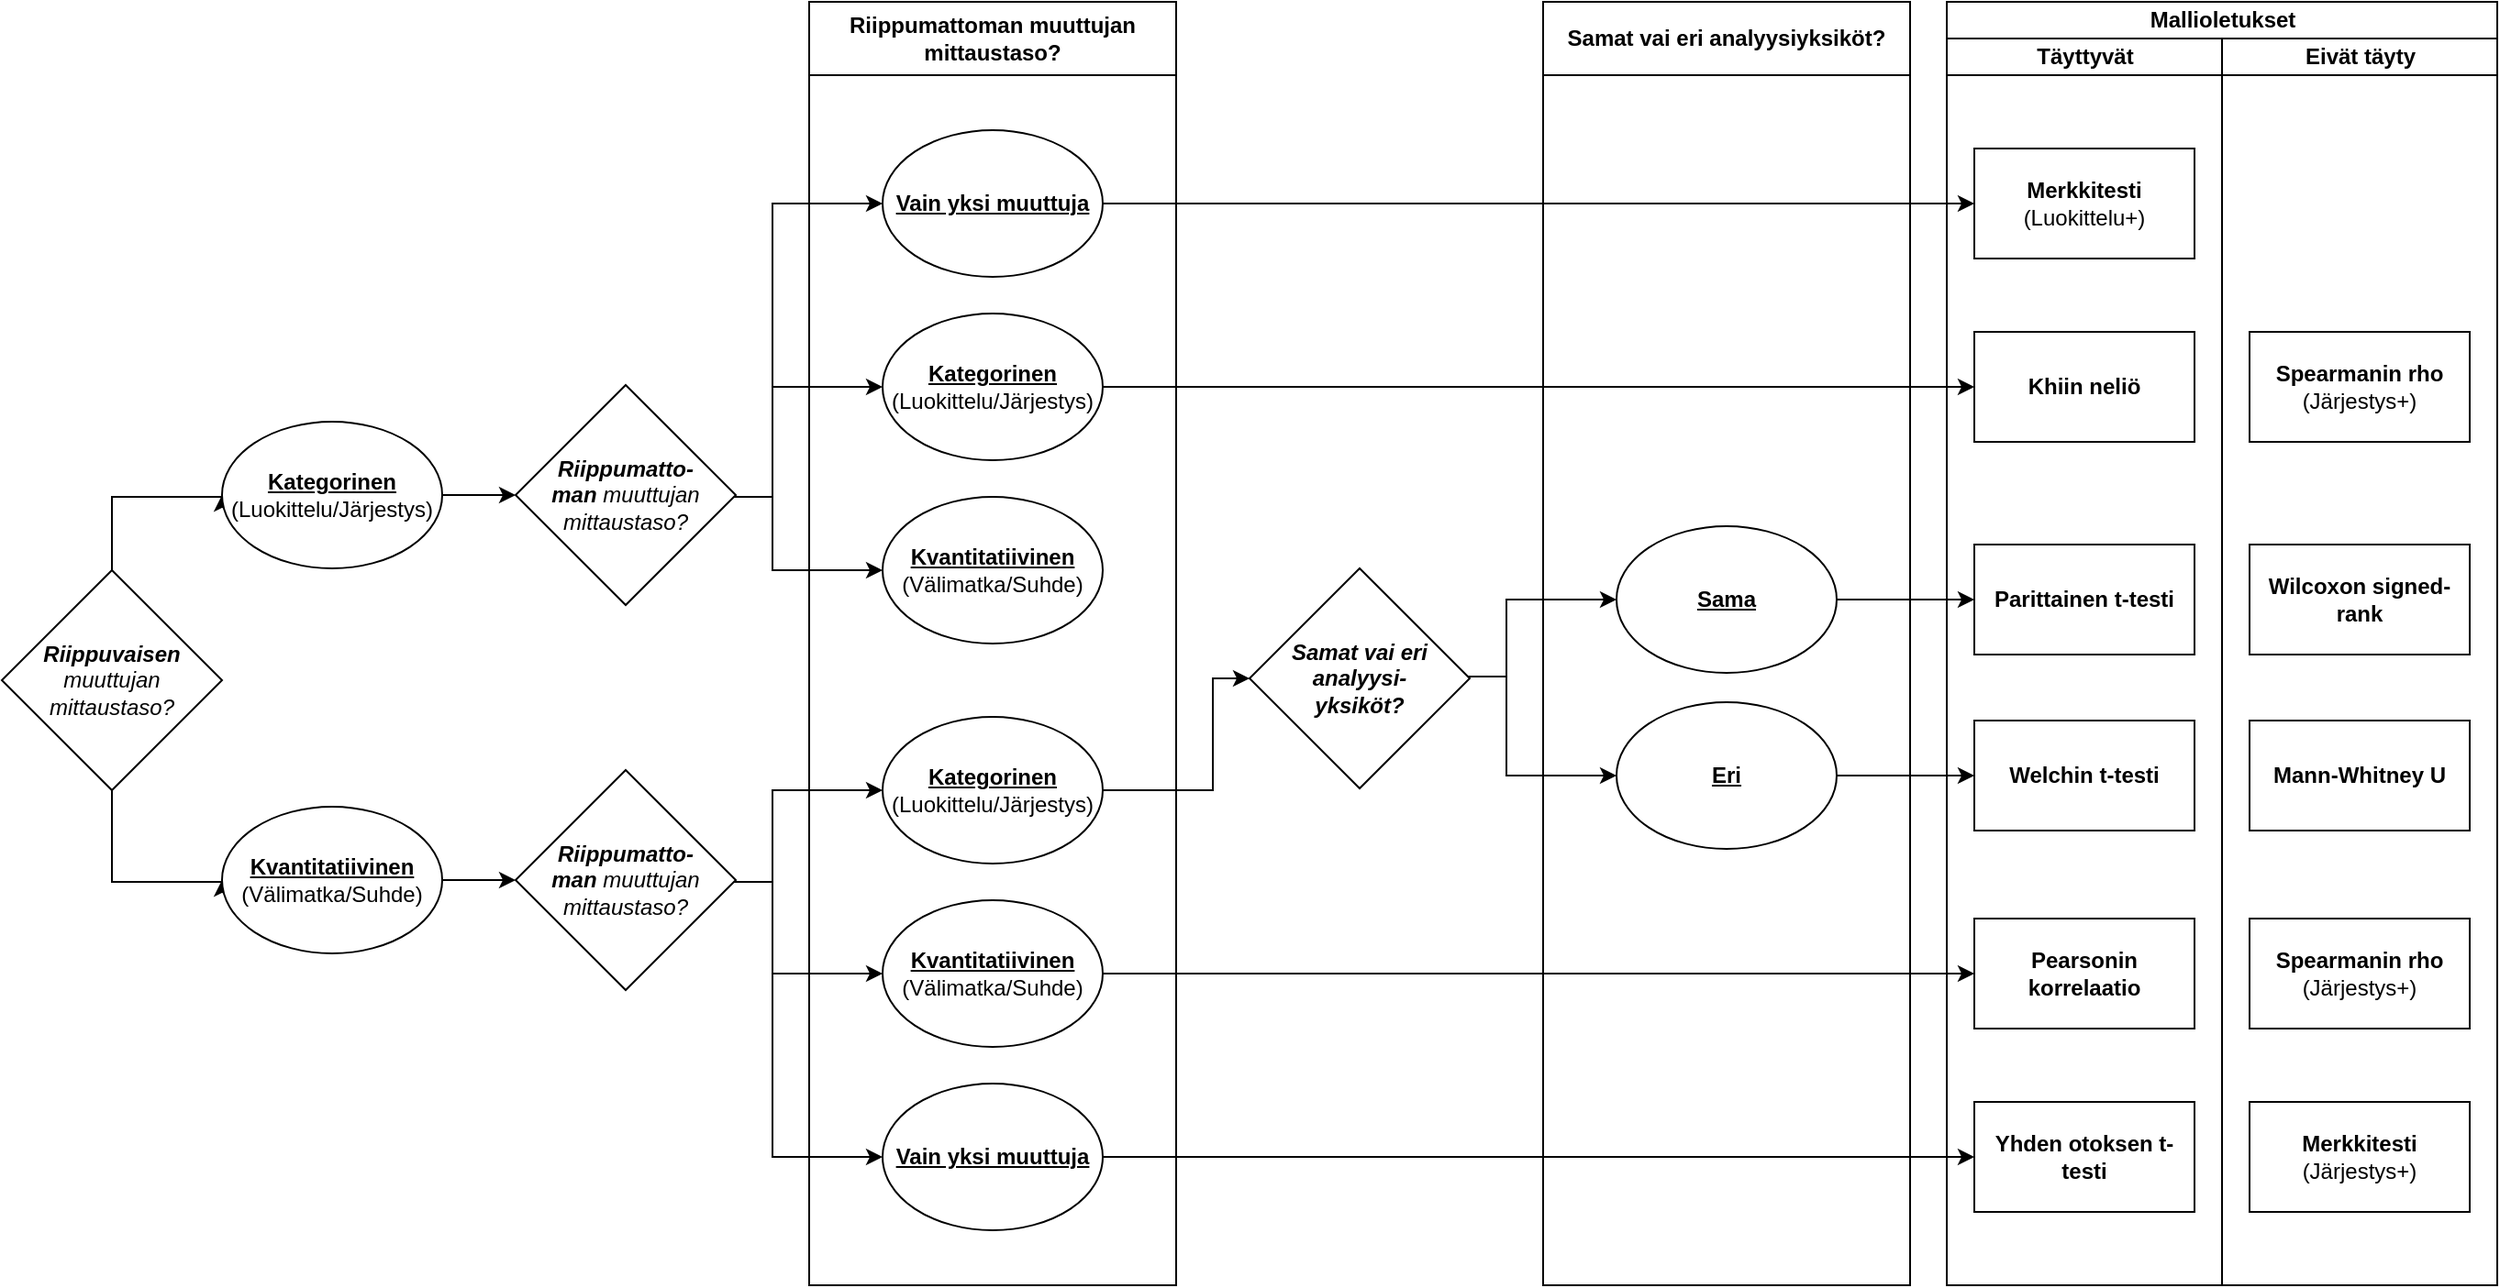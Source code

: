 <mxfile version="21.6.9" type="device">
  <diagram name="Sivu-1" id="42aNmV_vkJAVJoLE6L71">
    <mxGraphModel dx="1615" dy="894" grid="1" gridSize="10" guides="1" tooltips="1" connect="1" arrows="1" fold="1" page="1" pageScale="1" pageWidth="1169" pageHeight="827" math="0" shadow="0">
      <root>
        <mxCell id="0" />
        <mxCell id="1" parent="0" />
        <mxCell id="J3R2ZRrOor7xrpqk1hzg-25" style="edgeStyle=orthogonalEdgeStyle;rounded=0;orthogonalLoop=1;jettySize=auto;html=1;entryX=0;entryY=0.5;entryDx=0;entryDy=0;" edge="1" parent="1" source="J3R2ZRrOor7xrpqk1hzg-1" target="J3R2ZRrOor7xrpqk1hzg-2">
          <mxGeometry relative="1" as="geometry">
            <Array as="points">
              <mxPoint x="80" y="310" />
            </Array>
          </mxGeometry>
        </mxCell>
        <mxCell id="J3R2ZRrOor7xrpqk1hzg-26" style="edgeStyle=orthogonalEdgeStyle;rounded=0;orthogonalLoop=1;jettySize=auto;html=1;entryX=0;entryY=0.5;entryDx=0;entryDy=0;" edge="1" parent="1" source="J3R2ZRrOor7xrpqk1hzg-1" target="J3R2ZRrOor7xrpqk1hzg-3">
          <mxGeometry relative="1" as="geometry">
            <Array as="points">
              <mxPoint x="80" y="520" />
            </Array>
          </mxGeometry>
        </mxCell>
        <mxCell id="J3R2ZRrOor7xrpqk1hzg-1" value="&lt;i&gt;&lt;b&gt;Riippuvaisen &lt;/b&gt;muuttujan mittaustaso?&lt;/i&gt;" style="rhombus;whiteSpace=wrap;html=1;" vertex="1" parent="1">
          <mxGeometry x="20" y="350" width="120" height="120" as="geometry" />
        </mxCell>
        <mxCell id="J3R2ZRrOor7xrpqk1hzg-28" style="edgeStyle=orthogonalEdgeStyle;rounded=0;orthogonalLoop=1;jettySize=auto;html=1;entryX=0;entryY=0.5;entryDx=0;entryDy=0;" edge="1" parent="1" source="J3R2ZRrOor7xrpqk1hzg-2" target="J3R2ZRrOor7xrpqk1hzg-4">
          <mxGeometry relative="1" as="geometry" />
        </mxCell>
        <mxCell id="J3R2ZRrOor7xrpqk1hzg-2" value="&lt;u&gt;&lt;b&gt;Kategorinen&lt;/b&gt;&lt;/u&gt;&lt;br&gt;(Luokittelu/Järjestys)" style="ellipse;whiteSpace=wrap;html=1;" vertex="1" parent="1">
          <mxGeometry x="140" y="269" width="120" height="80" as="geometry" />
        </mxCell>
        <mxCell id="J3R2ZRrOor7xrpqk1hzg-27" style="edgeStyle=orthogonalEdgeStyle;rounded=0;orthogonalLoop=1;jettySize=auto;html=1;entryX=0;entryY=0.5;entryDx=0;entryDy=0;" edge="1" parent="1" source="J3R2ZRrOor7xrpqk1hzg-3" target="J3R2ZRrOor7xrpqk1hzg-5">
          <mxGeometry relative="1" as="geometry" />
        </mxCell>
        <mxCell id="J3R2ZRrOor7xrpqk1hzg-3" value="&lt;u&gt;&lt;b&gt;Kvantitatiivinen&lt;/b&gt;&lt;/u&gt;&lt;br&gt;(Välimatka/Suhde)" style="ellipse;whiteSpace=wrap;html=1;" vertex="1" parent="1">
          <mxGeometry x="140" y="479" width="120" height="80" as="geometry" />
        </mxCell>
        <mxCell id="J3R2ZRrOor7xrpqk1hzg-32" style="edgeStyle=orthogonalEdgeStyle;rounded=0;orthogonalLoop=1;jettySize=auto;html=1;entryX=0;entryY=0.5;entryDx=0;entryDy=0;" edge="1" parent="1" source="J3R2ZRrOor7xrpqk1hzg-4" target="J3R2ZRrOor7xrpqk1hzg-7">
          <mxGeometry relative="1" as="geometry">
            <Array as="points">
              <mxPoint x="440" y="310" />
              <mxPoint x="440" y="350" />
            </Array>
          </mxGeometry>
        </mxCell>
        <mxCell id="J3R2ZRrOor7xrpqk1hzg-33" style="edgeStyle=orthogonalEdgeStyle;rounded=0;orthogonalLoop=1;jettySize=auto;html=1;entryX=0;entryY=0.5;entryDx=0;entryDy=0;" edge="1" parent="1" source="J3R2ZRrOor7xrpqk1hzg-4" target="J3R2ZRrOor7xrpqk1hzg-6">
          <mxGeometry relative="1" as="geometry">
            <Array as="points">
              <mxPoint x="440" y="310" />
              <mxPoint x="440" y="250" />
            </Array>
          </mxGeometry>
        </mxCell>
        <mxCell id="J3R2ZRrOor7xrpqk1hzg-34" style="edgeStyle=orthogonalEdgeStyle;rounded=0;orthogonalLoop=1;jettySize=auto;html=1;entryX=0;entryY=0.5;entryDx=0;entryDy=0;" edge="1" parent="1" source="J3R2ZRrOor7xrpqk1hzg-4" target="J3R2ZRrOor7xrpqk1hzg-24">
          <mxGeometry relative="1" as="geometry">
            <Array as="points">
              <mxPoint x="440" y="310" />
              <mxPoint x="440" y="150" />
            </Array>
          </mxGeometry>
        </mxCell>
        <mxCell id="J3R2ZRrOor7xrpqk1hzg-4" value="&lt;i&gt;&lt;b&gt;Riippumatto-&lt;br&gt;man&amp;nbsp;&lt;/b&gt;muuttujan mittaustaso?&lt;/i&gt;" style="rhombus;html=1;whiteSpace=wrap;" vertex="1" parent="1">
          <mxGeometry x="300" y="249" width="120" height="120" as="geometry" />
        </mxCell>
        <mxCell id="J3R2ZRrOor7xrpqk1hzg-29" style="edgeStyle=orthogonalEdgeStyle;rounded=0;orthogonalLoop=1;jettySize=auto;html=1;entryX=0;entryY=0.5;entryDx=0;entryDy=0;" edge="1" parent="1" source="J3R2ZRrOor7xrpqk1hzg-5" target="J3R2ZRrOor7xrpqk1hzg-8">
          <mxGeometry relative="1" as="geometry">
            <Array as="points">
              <mxPoint x="440" y="520" />
              <mxPoint x="440" y="470" />
            </Array>
          </mxGeometry>
        </mxCell>
        <mxCell id="J3R2ZRrOor7xrpqk1hzg-30" style="edgeStyle=orthogonalEdgeStyle;rounded=0;orthogonalLoop=1;jettySize=auto;html=1;entryX=0;entryY=0.5;entryDx=0;entryDy=0;" edge="1" parent="1" source="J3R2ZRrOor7xrpqk1hzg-5" target="J3R2ZRrOor7xrpqk1hzg-9">
          <mxGeometry relative="1" as="geometry">
            <Array as="points">
              <mxPoint x="440" y="520" />
              <mxPoint x="440" y="570" />
            </Array>
          </mxGeometry>
        </mxCell>
        <mxCell id="J3R2ZRrOor7xrpqk1hzg-31" style="edgeStyle=orthogonalEdgeStyle;rounded=0;orthogonalLoop=1;jettySize=auto;html=1;entryX=0;entryY=0.5;entryDx=0;entryDy=0;" edge="1" parent="1" source="J3R2ZRrOor7xrpqk1hzg-5" target="J3R2ZRrOor7xrpqk1hzg-23">
          <mxGeometry relative="1" as="geometry">
            <Array as="points">
              <mxPoint x="440" y="520" />
              <mxPoint x="440" y="670" />
            </Array>
          </mxGeometry>
        </mxCell>
        <mxCell id="J3R2ZRrOor7xrpqk1hzg-5" value="&lt;i&gt;&lt;b&gt;Riippumatto-&lt;br&gt;man &lt;/b&gt;muuttujan mittaustaso?&lt;/i&gt;" style="rhombus;whiteSpace=wrap;html=1;" vertex="1" parent="1">
          <mxGeometry x="300" y="459" width="120" height="120" as="geometry" />
        </mxCell>
        <mxCell id="J3R2ZRrOor7xrpqk1hzg-19" value="Riippumattoman muuttujan mittaustaso?" style="swimlane;whiteSpace=wrap;html=1;startSize=40;" vertex="1" parent="1">
          <mxGeometry x="460" y="40" width="200" height="700" as="geometry" />
        </mxCell>
        <mxCell id="J3R2ZRrOor7xrpqk1hzg-6" value="&lt;u&gt;&lt;b&gt;Kategorinen&lt;/b&gt;&lt;/u&gt;&lt;br&gt;(Luokittelu/Järjestys)" style="ellipse;whiteSpace=wrap;html=1;" vertex="1" parent="J3R2ZRrOor7xrpqk1hzg-19">
          <mxGeometry x="40" y="170" width="120" height="80" as="geometry" />
        </mxCell>
        <mxCell id="J3R2ZRrOor7xrpqk1hzg-7" value="&lt;u&gt;&lt;b&gt;Kvantitatiivinen&lt;/b&gt;&lt;/u&gt;&lt;br&gt;(Välimatka/Suhde)" style="ellipse;whiteSpace=wrap;html=1;" vertex="1" parent="J3R2ZRrOor7xrpqk1hzg-19">
          <mxGeometry x="40" y="270" width="120" height="80" as="geometry" />
        </mxCell>
        <mxCell id="J3R2ZRrOor7xrpqk1hzg-8" value="&lt;u&gt;&lt;b&gt;Kategorinen&lt;/b&gt;&lt;/u&gt;&lt;br&gt;(Luokittelu/Järjestys)" style="ellipse;whiteSpace=wrap;html=1;" vertex="1" parent="J3R2ZRrOor7xrpqk1hzg-19">
          <mxGeometry x="40" y="390" width="120" height="80" as="geometry" />
        </mxCell>
        <mxCell id="J3R2ZRrOor7xrpqk1hzg-9" value="&lt;u&gt;&lt;b&gt;Kvantitatiivinen&lt;/b&gt;&lt;/u&gt;&lt;br&gt;(Välimatka/Suhde)" style="ellipse;whiteSpace=wrap;html=1;" vertex="1" parent="J3R2ZRrOor7xrpqk1hzg-19">
          <mxGeometry x="40" y="490" width="120" height="80" as="geometry" />
        </mxCell>
        <mxCell id="J3R2ZRrOor7xrpqk1hzg-23" value="&lt;b&gt;&lt;u&gt;Vain yksi muuttuja&lt;/u&gt;&lt;/b&gt;" style="ellipse;whiteSpace=wrap;html=1;" vertex="1" parent="J3R2ZRrOor7xrpqk1hzg-19">
          <mxGeometry x="40" y="590" width="120" height="80" as="geometry" />
        </mxCell>
        <mxCell id="J3R2ZRrOor7xrpqk1hzg-24" value="&lt;b&gt;&lt;u&gt;Vain yksi muuttuja&lt;/u&gt;&lt;/b&gt;" style="ellipse;whiteSpace=wrap;html=1;" vertex="1" parent="J3R2ZRrOor7xrpqk1hzg-19">
          <mxGeometry x="40" y="70" width="120" height="80" as="geometry" />
        </mxCell>
        <mxCell id="J3R2ZRrOor7xrpqk1hzg-40" style="edgeStyle=orthogonalEdgeStyle;rounded=0;orthogonalLoop=1;jettySize=auto;html=1;entryX=0;entryY=0.5;entryDx=0;entryDy=0;" edge="1" parent="1" source="J3R2ZRrOor7xrpqk1hzg-39" target="J3R2ZRrOor7xrpqk1hzg-21">
          <mxGeometry relative="1" as="geometry">
            <Array as="points">
              <mxPoint x="840" y="408" />
              <mxPoint x="840" y="366" />
            </Array>
          </mxGeometry>
        </mxCell>
        <mxCell id="J3R2ZRrOor7xrpqk1hzg-41" style="edgeStyle=orthogonalEdgeStyle;rounded=0;orthogonalLoop=1;jettySize=auto;html=1;entryX=0;entryY=0.5;entryDx=0;entryDy=0;" edge="1" parent="1" source="J3R2ZRrOor7xrpqk1hzg-39" target="J3R2ZRrOor7xrpqk1hzg-22">
          <mxGeometry relative="1" as="geometry">
            <Array as="points">
              <mxPoint x="840" y="408" />
              <mxPoint x="840" y="462" />
            </Array>
          </mxGeometry>
        </mxCell>
        <mxCell id="J3R2ZRrOor7xrpqk1hzg-39" value="&lt;b&gt;&lt;i&gt;Samat vai eri analyysi-&lt;br&gt;yksiköt?&lt;/i&gt;&lt;/b&gt;" style="rhombus;whiteSpace=wrap;html=1;" vertex="1" parent="1">
          <mxGeometry x="700" y="349" width="120" height="120" as="geometry" />
        </mxCell>
        <mxCell id="J3R2ZRrOor7xrpqk1hzg-45" value="Samat vai eri analyysiyksiköt?" style="swimlane;whiteSpace=wrap;html=1;startSize=40;" vertex="1" parent="1">
          <mxGeometry x="860" y="40" width="200" height="700" as="geometry" />
        </mxCell>
        <mxCell id="J3R2ZRrOor7xrpqk1hzg-21" value="&lt;b&gt;&lt;u&gt;Sama&lt;/u&gt;&lt;/b&gt;" style="ellipse;whiteSpace=wrap;html=1;" vertex="1" parent="J3R2ZRrOor7xrpqk1hzg-45">
          <mxGeometry x="40" y="286" width="120" height="80" as="geometry" />
        </mxCell>
        <mxCell id="J3R2ZRrOor7xrpqk1hzg-22" value="&lt;b&gt;&lt;u&gt;Eri&lt;/u&gt;&lt;/b&gt;" style="ellipse;whiteSpace=wrap;html=1;" vertex="1" parent="J3R2ZRrOor7xrpqk1hzg-45">
          <mxGeometry x="40" y="382" width="120" height="80" as="geometry" />
        </mxCell>
        <mxCell id="J3R2ZRrOor7xrpqk1hzg-54" style="edgeStyle=orthogonalEdgeStyle;rounded=0;orthogonalLoop=1;jettySize=auto;html=1;" edge="1" parent="1" source="J3R2ZRrOor7xrpqk1hzg-22" target="J3R2ZRrOor7xrpqk1hzg-14">
          <mxGeometry relative="1" as="geometry" />
        </mxCell>
        <mxCell id="J3R2ZRrOor7xrpqk1hzg-53" style="edgeStyle=orthogonalEdgeStyle;rounded=0;orthogonalLoop=1;jettySize=auto;html=1;entryX=0;entryY=0.5;entryDx=0;entryDy=0;" edge="1" parent="1" source="J3R2ZRrOor7xrpqk1hzg-21" target="J3R2ZRrOor7xrpqk1hzg-18">
          <mxGeometry relative="1" as="geometry" />
        </mxCell>
        <mxCell id="J3R2ZRrOor7xrpqk1hzg-48" value="Mallioletukset" style="swimlane;childLayout=stackLayout;resizeParent=1;resizeParentMax=0;startSize=20;html=1;" vertex="1" parent="1">
          <mxGeometry x="1080" y="40" width="300" height="700" as="geometry" />
        </mxCell>
        <mxCell id="J3R2ZRrOor7xrpqk1hzg-49" value="Täyttyvät" style="swimlane;startSize=20;html=1;" vertex="1" parent="J3R2ZRrOor7xrpqk1hzg-48">
          <mxGeometry y="20" width="150" height="680" as="geometry" />
        </mxCell>
        <mxCell id="J3R2ZRrOor7xrpqk1hzg-10" value="&lt;b&gt;Merkkitesti&lt;/b&gt;&lt;br&gt;(Luokittelu+)" style="rounded=0;whiteSpace=wrap;html=1;" vertex="1" parent="J3R2ZRrOor7xrpqk1hzg-49">
          <mxGeometry x="15" y="60" width="120" height="60" as="geometry" />
        </mxCell>
        <mxCell id="J3R2ZRrOor7xrpqk1hzg-17" value="&lt;b&gt;Khiin neliö&lt;/b&gt;" style="rounded=0;whiteSpace=wrap;html=1;" vertex="1" parent="J3R2ZRrOor7xrpqk1hzg-49">
          <mxGeometry x="15" y="160" width="120" height="60" as="geometry" />
        </mxCell>
        <mxCell id="J3R2ZRrOor7xrpqk1hzg-18" value="&lt;b&gt;Parittainen t-testi&lt;/b&gt;" style="rounded=0;whiteSpace=wrap;html=1;" vertex="1" parent="J3R2ZRrOor7xrpqk1hzg-49">
          <mxGeometry x="15" y="276" width="120" height="60" as="geometry" />
        </mxCell>
        <mxCell id="J3R2ZRrOor7xrpqk1hzg-14" value="&lt;b&gt;Welchin t-testi&lt;/b&gt;" style="rounded=0;whiteSpace=wrap;html=1;" vertex="1" parent="J3R2ZRrOor7xrpqk1hzg-49">
          <mxGeometry x="15" y="372" width="120" height="60" as="geometry" />
        </mxCell>
        <mxCell id="J3R2ZRrOor7xrpqk1hzg-16" value="&lt;b&gt;Pearsonin korrelaatio&lt;/b&gt;" style="rounded=0;whiteSpace=wrap;html=1;" vertex="1" parent="J3R2ZRrOor7xrpqk1hzg-49">
          <mxGeometry x="15" y="480" width="120" height="60" as="geometry" />
        </mxCell>
        <mxCell id="J3R2ZRrOor7xrpqk1hzg-15" value="&lt;b&gt;Yhden otoksen t-testi&lt;/b&gt;" style="rounded=0;whiteSpace=wrap;html=1;" vertex="1" parent="J3R2ZRrOor7xrpqk1hzg-49">
          <mxGeometry x="15" y="580" width="120" height="60" as="geometry" />
        </mxCell>
        <mxCell id="J3R2ZRrOor7xrpqk1hzg-50" value="Eivät täyty" style="swimlane;startSize=20;html=1;" vertex="1" parent="J3R2ZRrOor7xrpqk1hzg-48">
          <mxGeometry x="150" y="20" width="150" height="680" as="geometry" />
        </mxCell>
        <mxCell id="J3R2ZRrOor7xrpqk1hzg-37" value="&lt;b&gt;Spearmanin rho&lt;/b&gt;&lt;br&gt;(Järjestys+)" style="rounded=0;whiteSpace=wrap;html=1;" vertex="1" parent="J3R2ZRrOor7xrpqk1hzg-50">
          <mxGeometry x="15" y="160" width="120" height="60" as="geometry" />
        </mxCell>
        <mxCell id="J3R2ZRrOor7xrpqk1hzg-11" value="Wilcoxon signed-rank" style="rounded=0;whiteSpace=wrap;html=1;fontStyle=1" vertex="1" parent="J3R2ZRrOor7xrpqk1hzg-50">
          <mxGeometry x="15" y="276" width="120" height="60" as="geometry" />
        </mxCell>
        <mxCell id="J3R2ZRrOor7xrpqk1hzg-12" value="&lt;b&gt;Mann-Whitney U&lt;/b&gt;" style="rounded=0;whiteSpace=wrap;html=1;" vertex="1" parent="J3R2ZRrOor7xrpqk1hzg-50">
          <mxGeometry x="15" y="372" width="120" height="60" as="geometry" />
        </mxCell>
        <mxCell id="J3R2ZRrOor7xrpqk1hzg-13" value="&lt;b&gt;Spearmanin rho&lt;/b&gt;&lt;br&gt;(Järjestys+)" style="rounded=0;whiteSpace=wrap;html=1;" vertex="1" parent="J3R2ZRrOor7xrpqk1hzg-50">
          <mxGeometry x="15" y="480" width="120" height="60" as="geometry" />
        </mxCell>
        <mxCell id="J3R2ZRrOor7xrpqk1hzg-35" value="&lt;b&gt;Merkkitesti&lt;/b&gt;&lt;br&gt;(Järjestys+)" style="rounded=0;whiteSpace=wrap;html=1;" vertex="1" parent="J3R2ZRrOor7xrpqk1hzg-50">
          <mxGeometry x="15" y="580" width="120" height="60" as="geometry" />
        </mxCell>
        <mxCell id="J3R2ZRrOor7xrpqk1hzg-55" style="edgeStyle=orthogonalEdgeStyle;rounded=0;orthogonalLoop=1;jettySize=auto;html=1;entryX=0;entryY=0.5;entryDx=0;entryDy=0;" edge="1" parent="1" source="J3R2ZRrOor7xrpqk1hzg-9" target="J3R2ZRrOor7xrpqk1hzg-16">
          <mxGeometry relative="1" as="geometry" />
        </mxCell>
        <mxCell id="J3R2ZRrOor7xrpqk1hzg-56" style="edgeStyle=orthogonalEdgeStyle;rounded=0;orthogonalLoop=1;jettySize=auto;html=1;entryX=0;entryY=0.5;entryDx=0;entryDy=0;" edge="1" parent="1" source="J3R2ZRrOor7xrpqk1hzg-23" target="J3R2ZRrOor7xrpqk1hzg-15">
          <mxGeometry relative="1" as="geometry" />
        </mxCell>
        <mxCell id="J3R2ZRrOor7xrpqk1hzg-57" style="edgeStyle=orthogonalEdgeStyle;rounded=0;orthogonalLoop=1;jettySize=auto;html=1;entryX=0;entryY=0.5;entryDx=0;entryDy=0;" edge="1" parent="1" source="J3R2ZRrOor7xrpqk1hzg-24" target="J3R2ZRrOor7xrpqk1hzg-10">
          <mxGeometry relative="1" as="geometry" />
        </mxCell>
        <mxCell id="J3R2ZRrOor7xrpqk1hzg-58" style="edgeStyle=orthogonalEdgeStyle;rounded=0;orthogonalLoop=1;jettySize=auto;html=1;entryX=0;entryY=0.5;entryDx=0;entryDy=0;" edge="1" parent="1" source="J3R2ZRrOor7xrpqk1hzg-6" target="J3R2ZRrOor7xrpqk1hzg-17">
          <mxGeometry relative="1" as="geometry" />
        </mxCell>
        <mxCell id="J3R2ZRrOor7xrpqk1hzg-59" style="edgeStyle=orthogonalEdgeStyle;rounded=0;orthogonalLoop=1;jettySize=auto;html=1;entryX=0;entryY=0.5;entryDx=0;entryDy=0;" edge="1" parent="1" source="J3R2ZRrOor7xrpqk1hzg-8" target="J3R2ZRrOor7xrpqk1hzg-39">
          <mxGeometry relative="1" as="geometry">
            <Array as="points">
              <mxPoint x="680" y="470" />
              <mxPoint x="680" y="409" />
            </Array>
          </mxGeometry>
        </mxCell>
      </root>
    </mxGraphModel>
  </diagram>
</mxfile>
